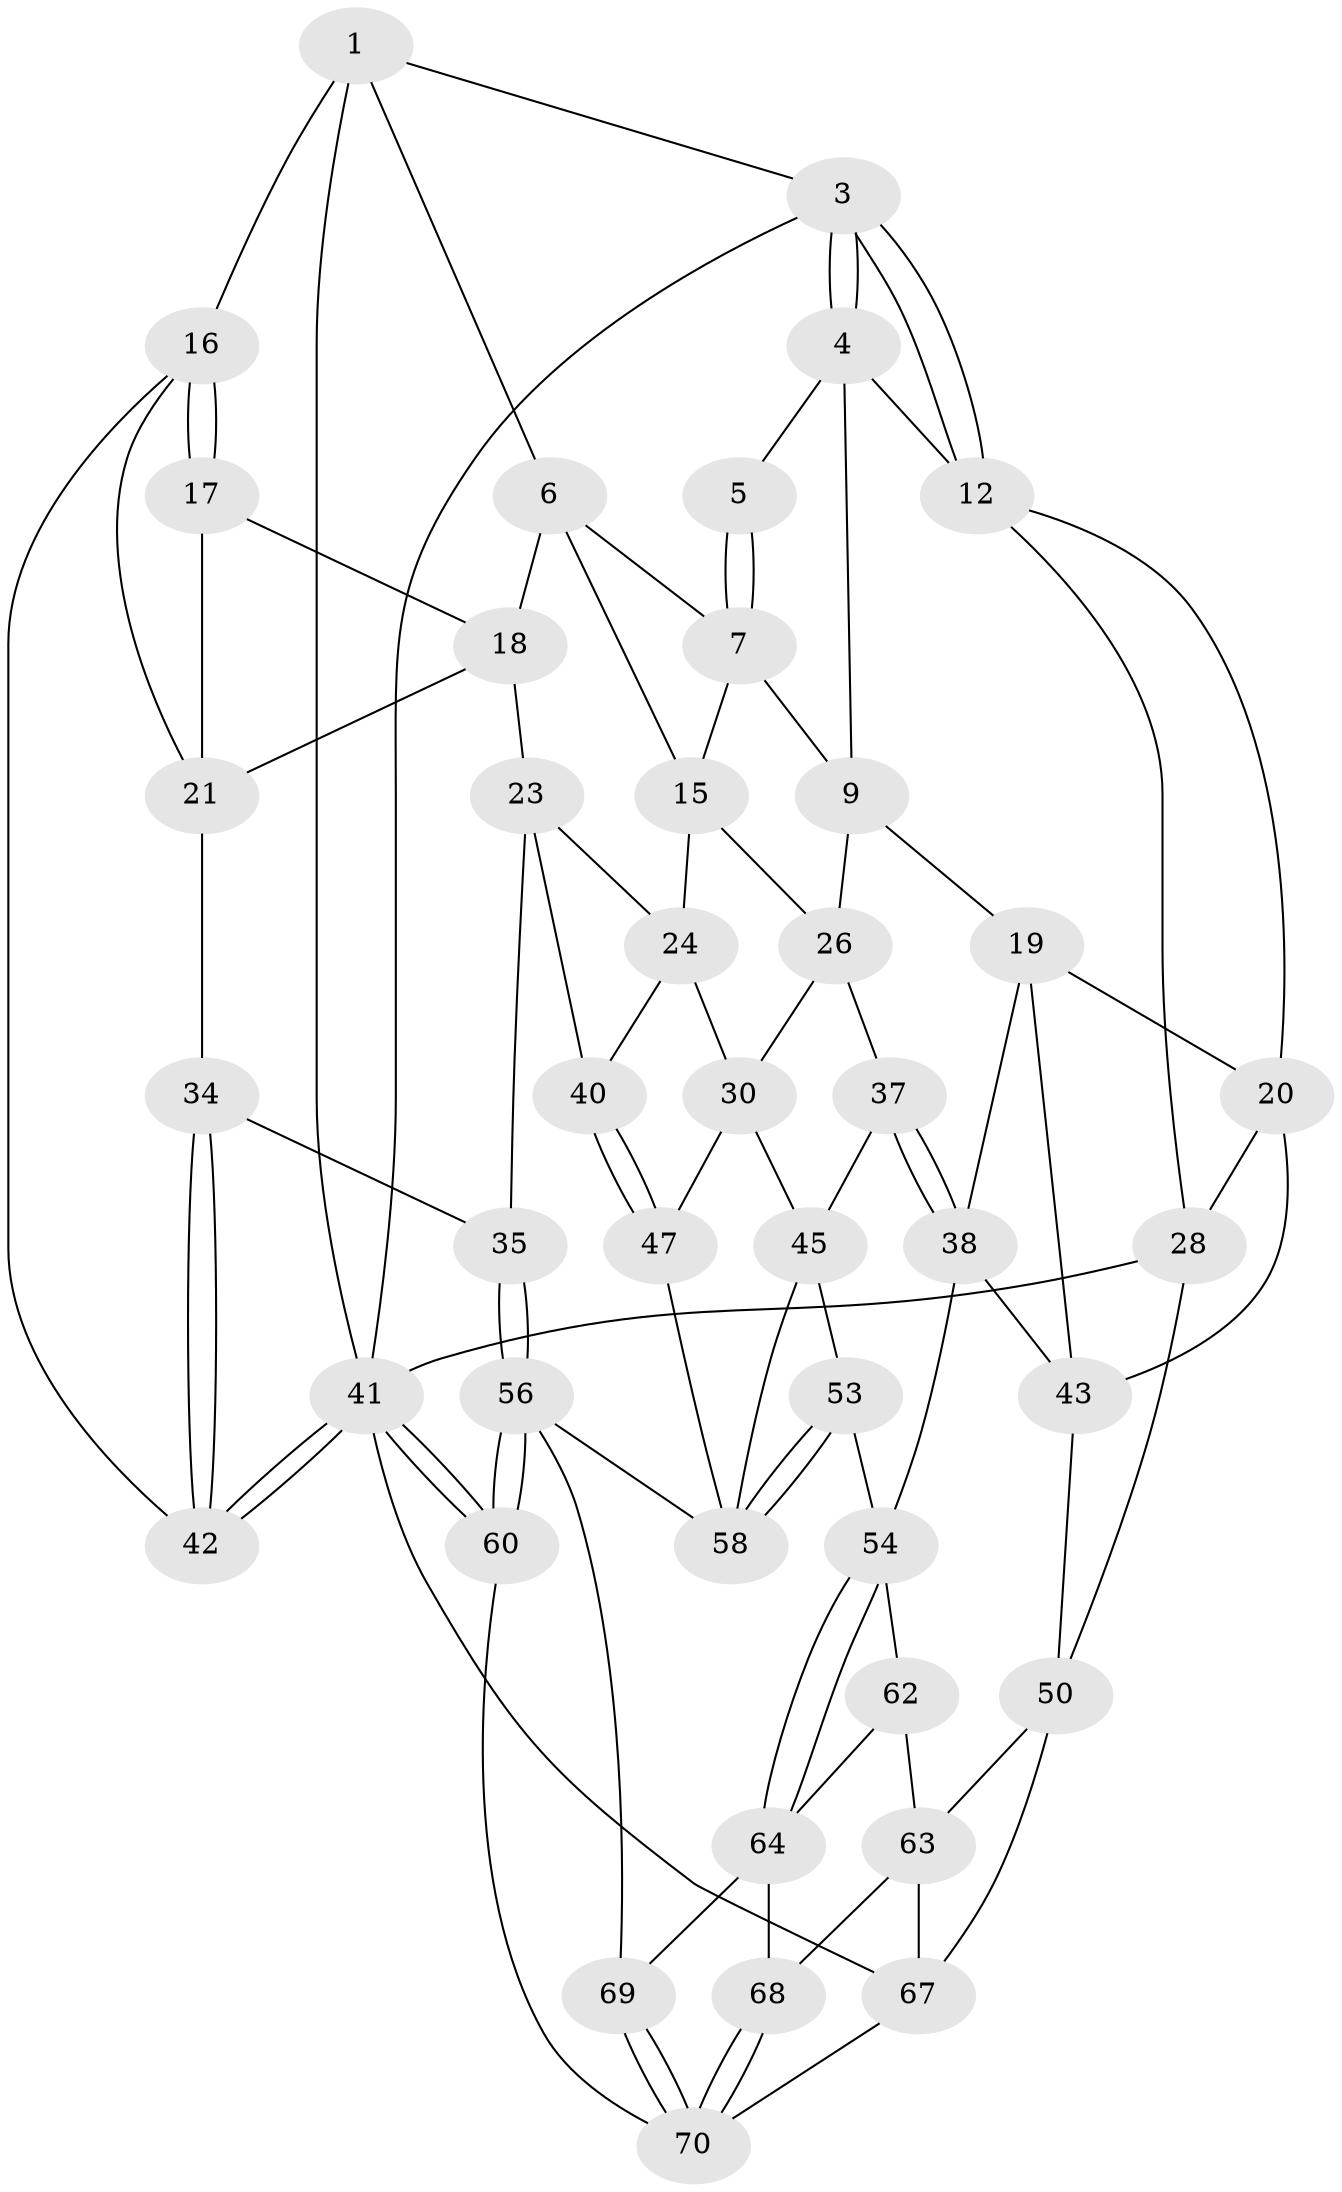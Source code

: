 // Generated by graph-tools (version 1.1) at 2025/52/02/27/25 19:52:38]
// undirected, 43 vertices, 95 edges
graph export_dot {
graph [start="1"]
  node [color=gray90,style=filled];
  1 [pos="+0.8071347050594676+0",super="+2"];
  3 [pos="+0+0"];
  4 [pos="+0.3027894264571797+0",super="+11"];
  5 [pos="+0.4363096200982323+0"];
  6 [pos="+0.6589180483168994+0.10450528005786988",super="+14"];
  7 [pos="+0.4910468378938584+0",super="+8"];
  9 [pos="+0.39385802031744915+0.26288074945877155",super="+10"];
  12 [pos="+0+0.2317871699521052",super="+13"];
  15 [pos="+0.6645845125631156+0.16952749679672327",super="+25"];
  16 [pos="+1+0",super="+32"];
  17 [pos="+1+0"];
  18 [pos="+0.7400702013147878+0.15955625219584046",super="+22"];
  19 [pos="+0.36421917103993023+0.29538565921694904",super="+39"];
  20 [pos="+0.2578134245155702+0.2858049064353425",super="+27"];
  21 [pos="+0.8589358426291549+0.30958782308302535",super="+33"];
  23 [pos="+0.806118606880039+0.3472569634203979",super="+36"];
  24 [pos="+0.7076043606891335+0.36014313321407626",super="+29"];
  26 [pos="+0.5518259460521042+0.32193299962844",super="+31"];
  28 [pos="+0+0.3498927708668165",super="+52"];
  30 [pos="+0.6394165058601344+0.4199053126225127",super="+44"];
  34 [pos="+0.9056389163619393+0.5027339138584099"];
  35 [pos="+0.8473170116419989+0.5063723752943545"];
  37 [pos="+0.4607616402026781+0.4960545526073483"];
  38 [pos="+0.4144413245371773+0.47076907114326066",super="+48"];
  40 [pos="+0.8072285885635001+0.5092331572368823"];
  41 [pos="+1+1",super="+61"];
  42 [pos="+1+0.6852253438890636"];
  43 [pos="+0.21237027280902915+0.45468589011121463",super="+49"];
  45 [pos="+0.526688070914897+0.564741613957142",super="+46"];
  47 [pos="+0.703509968147103+0.5467837204840312"];
  50 [pos="+0.20470928067119487+0.6128926983738964",super="+51"];
  53 [pos="+0.4968917667390713+0.6336971534052523"];
  54 [pos="+0.47119219120669464+0.6765028949148533",super="+55"];
  56 [pos="+0.8417351107889252+0.8267117892206997",super="+57"];
  58 [pos="+0.6960308035906956+0.675715431229472",super="+59"];
  60 [pos="+1+1"];
  62 [pos="+0.30651873928119666+0.6545264101514646"];
  63 [pos="+0.2586621281376896+0.6659248662599855",super="+66"];
  64 [pos="+0.4709617205874815+0.6938964642673806",super="+65"];
  67 [pos="+0.1797177212005273+1",super="+72"];
  68 [pos="+0.40929383624494386+0.7870916841670396"];
  69 [pos="+0.5530832671512337+0.7621662333097265"];
  70 [pos="+0.5574920980447418+0.930253074393032",super="+71"];
  1 -- 6;
  1 -- 16;
  1 -- 3;
  1 -- 41;
  3 -- 4;
  3 -- 4;
  3 -- 12;
  3 -- 12;
  3 -- 41;
  4 -- 5;
  4 -- 9;
  4 -- 12;
  5 -- 7;
  5 -- 7;
  6 -- 7;
  6 -- 18;
  6 -- 15;
  7 -- 9;
  7 -- 15;
  9 -- 26;
  9 -- 19;
  12 -- 28;
  12 -- 20;
  15 -- 24;
  15 -- 26;
  16 -- 17;
  16 -- 17;
  16 -- 42;
  16 -- 21;
  17 -- 18;
  17 -- 21;
  18 -- 21;
  18 -- 23;
  19 -- 20;
  19 -- 43;
  19 -- 38;
  20 -- 43;
  20 -- 28;
  21 -- 34;
  23 -- 24;
  23 -- 40;
  23 -- 35;
  24 -- 40;
  24 -- 30;
  26 -- 37;
  26 -- 30;
  28 -- 41;
  28 -- 50;
  30 -- 45;
  30 -- 47;
  34 -- 35;
  34 -- 42;
  34 -- 42;
  35 -- 56;
  35 -- 56;
  37 -- 38;
  37 -- 38;
  37 -- 45;
  38 -- 43;
  38 -- 54;
  40 -- 47;
  40 -- 47;
  41 -- 42;
  41 -- 42;
  41 -- 60;
  41 -- 60;
  41 -- 67;
  43 -- 50;
  45 -- 53;
  45 -- 58;
  47 -- 58;
  50 -- 63;
  50 -- 67;
  53 -- 54;
  53 -- 58;
  53 -- 58;
  54 -- 64;
  54 -- 64;
  54 -- 62;
  56 -- 60;
  56 -- 60;
  56 -- 58;
  56 -- 69;
  60 -- 70;
  62 -- 63;
  62 -- 64;
  63 -- 67;
  63 -- 68;
  64 -- 69;
  64 -- 68;
  67 -- 70;
  68 -- 70;
  68 -- 70;
  69 -- 70;
  69 -- 70;
}
